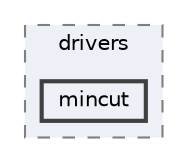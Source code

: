 digraph "mincut"
{
 // LATEX_PDF_SIZE
  bgcolor="transparent";
  edge [fontname=Helvetica,fontsize=10,labelfontname=Helvetica,labelfontsize=10];
  node [fontname=Helvetica,fontsize=10,shape=box,height=0.2,width=0.4];
  compound=true
  subgraph clusterdir_4fe5cf12322eb0f9892753dc20f1484c {
    graph [ bgcolor="#edf0f7", pencolor="grey50", label="drivers", fontname=Helvetica,fontsize=10 style="filled,dashed", URL="dir_4fe5cf12322eb0f9892753dc20f1484c.html",tooltip=""]
  dir_10c033632e02d82114bff9e9e47b6a8a [label="mincut", fillcolor="#edf0f7", color="grey25", style="filled,bold", URL="dir_10c033632e02d82114bff9e9e47b6a8a.html",tooltip=""];
  }
}
